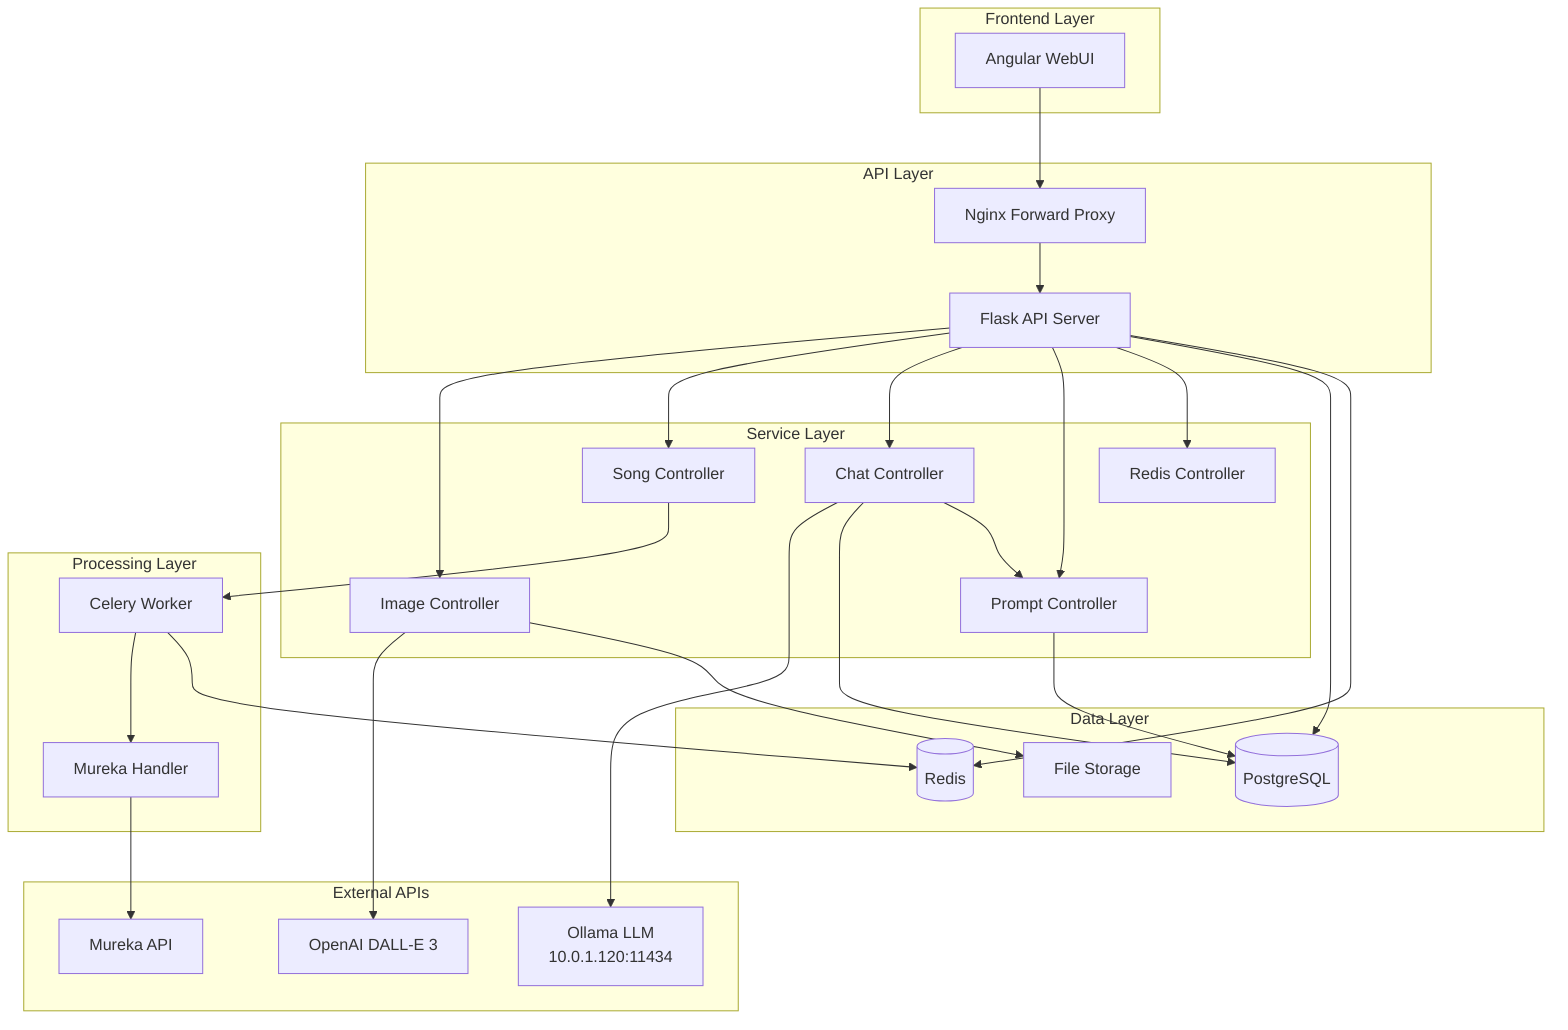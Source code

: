 graph TB
    subgraph "Frontend Layer"
        UI[Angular WebUI]
    end

    subgraph "API Layer"
        Proxy[Nginx Forward Proxy]
        API[Flask API Server]
    end

    subgraph "Service Layer"
        IMG[Image Controller]
        SONG[Song Controller]
        CHAT[Chat Controller]
        PROMPT[Prompt Controller]
        REDIS[Redis Controller]
    end

    subgraph "Processing Layer"
        CELERY[Celery Worker]
        MUREKA[Mureka Handler]
    end

    subgraph "Data Layer"
        PG[(PostgreSQL)]
        RD[(Redis)]
        FILES[File Storage]
    end

    subgraph "External APIs"
        OPENAI[OpenAI DALL-E 3]
        MRK[Mureka API]
        OLLAMA[Ollama LLM<br/>10.0.1.120:11434]
    end

    UI --> Proxy
    Proxy --> API
    API --> IMG
    API --> SONG
    API --> CHAT
    API --> PROMPT
    API --> REDIS

    IMG --> OPENAI
    SONG --> CELERY
    CELERY --> MUREKA
    MUREKA --> MRK
    CHAT --> OLLAMA

    API --> PG
    API --> RD
    PROMPT --> PG
    CHAT --> PG
    CHAT --> PROMPT
    CELERY --> RD
    IMG --> FILES